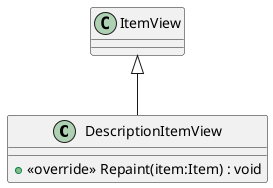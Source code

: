 @startuml
class DescriptionItemView {
    + <<override>> Repaint(item:Item) : void
}
ItemView <|-- DescriptionItemView
@enduml
